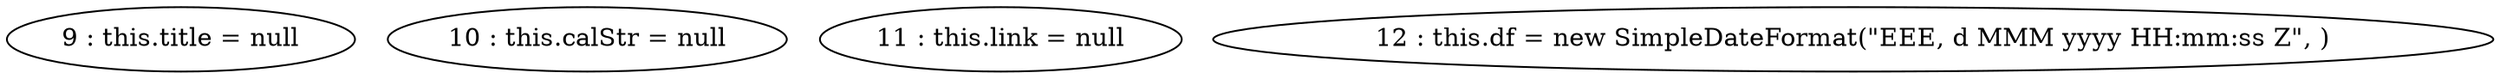 digraph G {
"9 : this.title = null"
"10 : this.calStr = null"
"11 : this.link = null"
"12 : this.df = new SimpleDateFormat(\"EEE, d MMM yyyy HH:mm:ss Z\", )"
}
